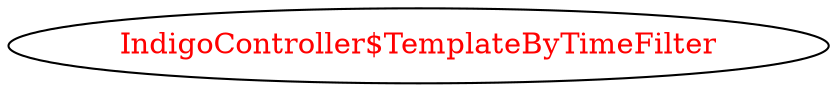 digraph dependencyGraph {
 concentrate=true;
 ranksep="2.0";
 rankdir="LR"; 
 splines="ortho";
"IndigoController$TemplateByTimeFilter" [fontcolor="red"];
}